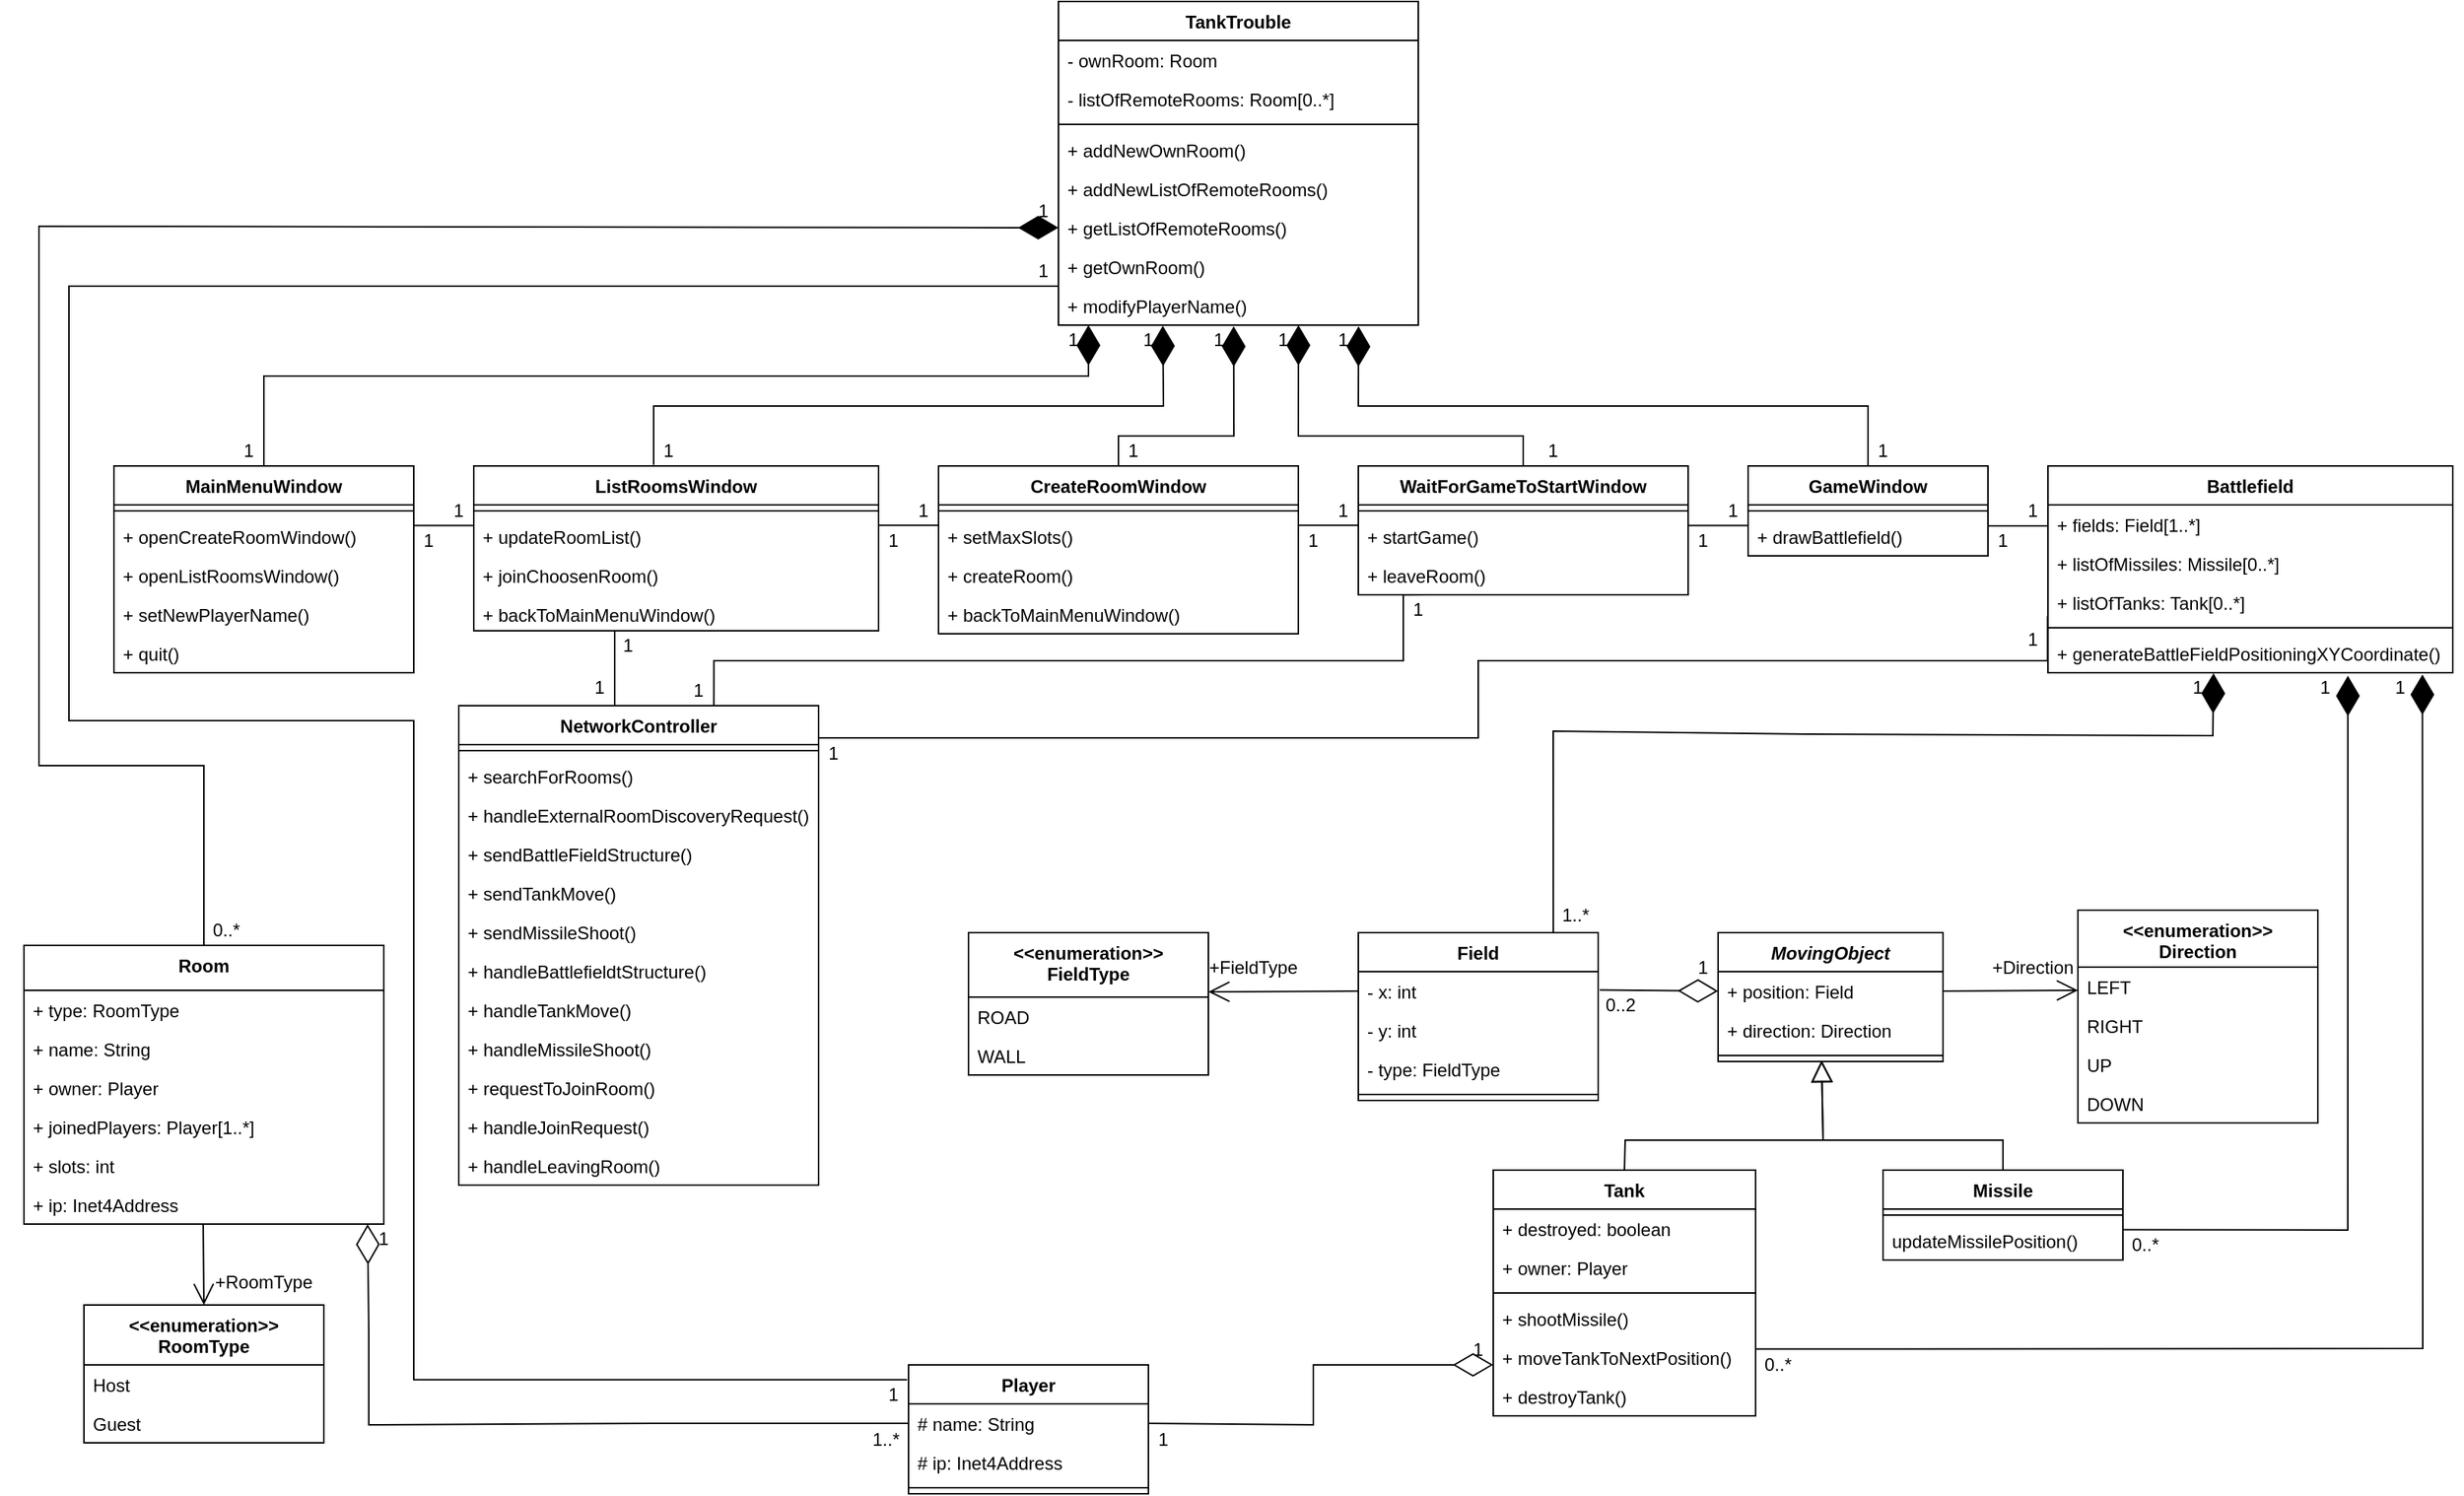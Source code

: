 <mxfile version="17.4.2" type="device"><diagram id="C5RBs43oDa-KdzZeNtuy" name="Page-1"><mxGraphModel dx="1102" dy="865" grid="1" gridSize="10" guides="1" tooltips="1" connect="1" arrows="1" fold="1" page="1" pageScale="1" pageWidth="827" pageHeight="1169" math="0" shadow="0"><root><mxCell id="WIyWlLk6GJQsqaUBKTNV-0"/><mxCell id="WIyWlLk6GJQsqaUBKTNV-1" parent="WIyWlLk6GJQsqaUBKTNV-0"/><mxCell id="-jOKE5m_U8Y6t2ILIKxy-20" value="MainMenuWindow" style="swimlane;fontStyle=1;align=center;verticalAlign=top;childLayout=stackLayout;horizontal=1;startSize=26;horizontalStack=0;resizeParent=1;resizeParentMax=0;resizeLast=0;collapsible=1;marginBottom=0;" parent="WIyWlLk6GJQsqaUBKTNV-1" vertex="1"><mxGeometry x="80" y="320" width="200" height="138" as="geometry"/></mxCell><mxCell id="-jOKE5m_U8Y6t2ILIKxy-22" value="" style="line;strokeWidth=1;fillColor=none;align=left;verticalAlign=middle;spacingTop=-1;spacingLeft=3;spacingRight=3;rotatable=0;labelPosition=right;points=[];portConstraint=eastwest;" parent="-jOKE5m_U8Y6t2ILIKxy-20" vertex="1"><mxGeometry y="26" width="200" height="8" as="geometry"/></mxCell><mxCell id="-jOKE5m_U8Y6t2ILIKxy-23" value="+ openCreateRoomWindow()" style="text;strokeColor=none;fillColor=none;align=left;verticalAlign=top;spacingLeft=4;spacingRight=4;overflow=hidden;rotatable=0;points=[[0,0.5],[1,0.5]];portConstraint=eastwest;" parent="-jOKE5m_U8Y6t2ILIKxy-20" vertex="1"><mxGeometry y="34" width="200" height="26" as="geometry"/></mxCell><mxCell id="-jOKE5m_U8Y6t2ILIKxy-24" value="+ openListRoomsWindow()" style="text;strokeColor=none;fillColor=none;align=left;verticalAlign=top;spacingLeft=4;spacingRight=4;overflow=hidden;rotatable=0;points=[[0,0.5],[1,0.5]];portConstraint=eastwest;" parent="-jOKE5m_U8Y6t2ILIKxy-20" vertex="1"><mxGeometry y="60" width="200" height="26" as="geometry"/></mxCell><mxCell id="-jOKE5m_U8Y6t2ILIKxy-25" value="+ setNewPlayerName()" style="text;strokeColor=none;fillColor=none;align=left;verticalAlign=top;spacingLeft=4;spacingRight=4;overflow=hidden;rotatable=0;points=[[0,0.5],[1,0.5]];portConstraint=eastwest;" parent="-jOKE5m_U8Y6t2ILIKxy-20" vertex="1"><mxGeometry y="86" width="200" height="26" as="geometry"/></mxCell><mxCell id="-jOKE5m_U8Y6t2ILIKxy-27" value="+ quit()" style="text;strokeColor=none;fillColor=none;align=left;verticalAlign=top;spacingLeft=4;spacingRight=4;overflow=hidden;rotatable=0;points=[[0,0.5],[1,0.5]];portConstraint=eastwest;" parent="-jOKE5m_U8Y6t2ILIKxy-20" vertex="1"><mxGeometry y="112" width="200" height="26" as="geometry"/></mxCell><mxCell id="-jOKE5m_U8Y6t2ILIKxy-28" value="CreateRoomWindow" style="swimlane;fontStyle=1;align=center;verticalAlign=top;childLayout=stackLayout;horizontal=1;startSize=26;horizontalStack=0;resizeParent=1;resizeParentMax=0;resizeLast=0;collapsible=1;marginBottom=0;" parent="WIyWlLk6GJQsqaUBKTNV-1" vertex="1"><mxGeometry x="630" y="320" width="240" height="112" as="geometry"/></mxCell><mxCell id="-jOKE5m_U8Y6t2ILIKxy-30" value="" style="line;strokeWidth=1;fillColor=none;align=left;verticalAlign=middle;spacingTop=-1;spacingLeft=3;spacingRight=3;rotatable=0;labelPosition=right;points=[];portConstraint=eastwest;" parent="-jOKE5m_U8Y6t2ILIKxy-28" vertex="1"><mxGeometry y="26" width="240" height="8" as="geometry"/></mxCell><mxCell id="-jOKE5m_U8Y6t2ILIKxy-32" value="+ setMaxSlots()" style="text;strokeColor=none;fillColor=none;align=left;verticalAlign=top;spacingLeft=4;spacingRight=4;overflow=hidden;rotatable=0;points=[[0,0.5],[1,0.5]];portConstraint=eastwest;" parent="-jOKE5m_U8Y6t2ILIKxy-28" vertex="1"><mxGeometry y="34" width="240" height="26" as="geometry"/></mxCell><mxCell id="-jOKE5m_U8Y6t2ILIKxy-33" value="+ createRoom()" style="text;strokeColor=none;fillColor=none;align=left;verticalAlign=top;spacingLeft=4;spacingRight=4;overflow=hidden;rotatable=0;points=[[0,0.5],[1,0.5]];portConstraint=eastwest;" parent="-jOKE5m_U8Y6t2ILIKxy-28" vertex="1"><mxGeometry y="60" width="240" height="26" as="geometry"/></mxCell><mxCell id="-jOKE5m_U8Y6t2ILIKxy-47" value="+ backToMainMenuWindow()" style="text;strokeColor=none;fillColor=none;align=left;verticalAlign=top;spacingLeft=4;spacingRight=4;overflow=hidden;rotatable=0;points=[[0,0.5],[1,0.5]];portConstraint=eastwest;" parent="-jOKE5m_U8Y6t2ILIKxy-28" vertex="1"><mxGeometry y="86" width="240" height="26" as="geometry"/></mxCell><mxCell id="-jOKE5m_U8Y6t2ILIKxy-42" value="ListRoomsWindow" style="swimlane;fontStyle=1;align=center;verticalAlign=top;childLayout=stackLayout;horizontal=1;startSize=26;horizontalStack=0;resizeParent=1;resizeParentMax=0;resizeLast=0;collapsible=1;marginBottom=0;" parent="WIyWlLk6GJQsqaUBKTNV-1" vertex="1"><mxGeometry x="320" y="320" width="270" height="110" as="geometry"/></mxCell><mxCell id="-jOKE5m_U8Y6t2ILIKxy-44" value="" style="line;strokeWidth=1;fillColor=none;align=left;verticalAlign=middle;spacingTop=-1;spacingLeft=3;spacingRight=3;rotatable=0;labelPosition=right;points=[];portConstraint=eastwest;" parent="-jOKE5m_U8Y6t2ILIKxy-42" vertex="1"><mxGeometry y="26" width="270" height="8" as="geometry"/></mxCell><mxCell id="-jOKE5m_U8Y6t2ILIKxy-45" value="+ updateRoomList()" style="text;strokeColor=none;fillColor=none;align=left;verticalAlign=top;spacingLeft=4;spacingRight=4;overflow=hidden;rotatable=0;points=[[0,0.5],[1,0.5]];portConstraint=eastwest;" parent="-jOKE5m_U8Y6t2ILIKxy-42" vertex="1"><mxGeometry y="34" width="270" height="26" as="geometry"/></mxCell><mxCell id="-jOKE5m_U8Y6t2ILIKxy-46" value="+ joinChoosenRoom()" style="text;strokeColor=none;fillColor=none;align=left;verticalAlign=top;spacingLeft=4;spacingRight=4;overflow=hidden;rotatable=0;points=[[0,0.5],[1,0.5]];portConstraint=eastwest;" parent="-jOKE5m_U8Y6t2ILIKxy-42" vertex="1"><mxGeometry y="60" width="270" height="26" as="geometry"/></mxCell><mxCell id="-jOKE5m_U8Y6t2ILIKxy-48" value="+ backToMainMenuWindow()" style="text;strokeColor=none;fillColor=none;align=left;verticalAlign=top;spacingLeft=4;spacingRight=4;overflow=hidden;rotatable=0;points=[[0,0.5],[1,0.5]];portConstraint=eastwest;" parent="-jOKE5m_U8Y6t2ILIKxy-42" vertex="1"><mxGeometry y="86" width="270" height="24" as="geometry"/></mxCell><mxCell id="-jOKE5m_U8Y6t2ILIKxy-49" value="NetworkController" style="swimlane;fontStyle=1;align=center;verticalAlign=top;childLayout=stackLayout;horizontal=1;startSize=26;horizontalStack=0;resizeParent=1;resizeParentMax=0;resizeLast=0;collapsible=1;marginBottom=0;" parent="WIyWlLk6GJQsqaUBKTNV-1" vertex="1"><mxGeometry x="310" y="480" width="240" height="320" as="geometry"/></mxCell><mxCell id="-jOKE5m_U8Y6t2ILIKxy-51" value="" style="line;strokeWidth=1;fillColor=none;align=left;verticalAlign=middle;spacingTop=-1;spacingLeft=3;spacingRight=3;rotatable=0;labelPosition=right;points=[];portConstraint=eastwest;" parent="-jOKE5m_U8Y6t2ILIKxy-49" vertex="1"><mxGeometry y="26" width="240" height="8" as="geometry"/></mxCell><mxCell id="-jOKE5m_U8Y6t2ILIKxy-52" value="+ searchForRooms()" style="text;strokeColor=none;fillColor=none;align=left;verticalAlign=top;spacingLeft=4;spacingRight=4;overflow=hidden;rotatable=0;points=[[0,0.5],[1,0.5]];portConstraint=eastwest;" parent="-jOKE5m_U8Y6t2ILIKxy-49" vertex="1"><mxGeometry y="34" width="240" height="26" as="geometry"/></mxCell><mxCell id="-jOKE5m_U8Y6t2ILIKxy-106" value="+ handleExternalRoomDiscoveryRequest()" style="text;strokeColor=none;fillColor=none;align=left;verticalAlign=top;spacingLeft=4;spacingRight=4;overflow=hidden;rotatable=0;points=[[0,0.5],[1,0.5]];portConstraint=eastwest;" parent="-jOKE5m_U8Y6t2ILIKxy-49" vertex="1"><mxGeometry y="60" width="240" height="26" as="geometry"/></mxCell><mxCell id="Iz4SkjfNcXZ24Xc8KSAW-4" value="+ sendBattleFieldStructure()" style="text;strokeColor=none;fillColor=none;align=left;verticalAlign=top;spacingLeft=4;spacingRight=4;overflow=hidden;rotatable=0;points=[[0,0.5],[1,0.5]];portConstraint=eastwest;" parent="-jOKE5m_U8Y6t2ILIKxy-49" vertex="1"><mxGeometry y="86" width="240" height="26" as="geometry"/></mxCell><mxCell id="Iz4SkjfNcXZ24Xc8KSAW-5" value="+ sendTankMove()" style="text;strokeColor=none;fillColor=none;align=left;verticalAlign=top;spacingLeft=4;spacingRight=4;overflow=hidden;rotatable=0;points=[[0,0.5],[1,0.5]];portConstraint=eastwest;" parent="-jOKE5m_U8Y6t2ILIKxy-49" vertex="1"><mxGeometry y="112" width="240" height="26" as="geometry"/></mxCell><mxCell id="Iz4SkjfNcXZ24Xc8KSAW-6" value="+ sendMissileShoot()" style="text;strokeColor=none;fillColor=none;align=left;verticalAlign=top;spacingLeft=4;spacingRight=4;overflow=hidden;rotatable=0;points=[[0,0.5],[1,0.5]];portConstraint=eastwest;" parent="-jOKE5m_U8Y6t2ILIKxy-49" vertex="1"><mxGeometry y="138" width="240" height="26" as="geometry"/></mxCell><mxCell id="Iz4SkjfNcXZ24Xc8KSAW-0" value="+ handleBattlefieldtStructure()" style="text;strokeColor=none;fillColor=none;align=left;verticalAlign=top;spacingLeft=4;spacingRight=4;overflow=hidden;rotatable=0;points=[[0,0.5],[1,0.5]];portConstraint=eastwest;" parent="-jOKE5m_U8Y6t2ILIKxy-49" vertex="1"><mxGeometry y="164" width="240" height="26" as="geometry"/></mxCell><mxCell id="Iz4SkjfNcXZ24Xc8KSAW-1" value="+ handleTankMove()" style="text;strokeColor=none;fillColor=none;align=left;verticalAlign=top;spacingLeft=4;spacingRight=4;overflow=hidden;rotatable=0;points=[[0,0.5],[1,0.5]];portConstraint=eastwest;" parent="-jOKE5m_U8Y6t2ILIKxy-49" vertex="1"><mxGeometry y="190" width="240" height="26" as="geometry"/></mxCell><mxCell id="Iz4SkjfNcXZ24Xc8KSAW-2" value="+ handleMissileShoot()" style="text;strokeColor=none;fillColor=none;align=left;verticalAlign=top;spacingLeft=4;spacingRight=4;overflow=hidden;rotatable=0;points=[[0,0.5],[1,0.5]];portConstraint=eastwest;" parent="-jOKE5m_U8Y6t2ILIKxy-49" vertex="1"><mxGeometry y="216" width="240" height="26" as="geometry"/></mxCell><mxCell id="Iz4SkjfNcXZ24Xc8KSAW-3" value="+ requestToJoinRoom()" style="text;strokeColor=none;fillColor=none;align=left;verticalAlign=top;spacingLeft=4;spacingRight=4;overflow=hidden;rotatable=0;points=[[0,0.5],[1,0.5]];portConstraint=eastwest;" parent="-jOKE5m_U8Y6t2ILIKxy-49" vertex="1"><mxGeometry y="242" width="240" height="26" as="geometry"/></mxCell><mxCell id="Iz4SkjfNcXZ24Xc8KSAW-8" value="+ handleJoinRequest()" style="text;strokeColor=none;fillColor=none;align=left;verticalAlign=top;spacingLeft=4;spacingRight=4;overflow=hidden;rotatable=0;points=[[0,0.5],[1,0.5]];portConstraint=eastwest;" parent="-jOKE5m_U8Y6t2ILIKxy-49" vertex="1"><mxGeometry y="268" width="240" height="26" as="geometry"/></mxCell><mxCell id="_I7F5bQOBa6ApbvOZ6mZ-0" value="+ handleLeavingRoom()" style="text;strokeColor=none;fillColor=none;align=left;verticalAlign=top;spacingLeft=4;spacingRight=4;overflow=hidden;rotatable=0;points=[[0,0.5],[1,0.5]];portConstraint=eastwest;" parent="-jOKE5m_U8Y6t2ILIKxy-49" vertex="1"><mxGeometry y="294" width="240" height="26" as="geometry"/></mxCell><mxCell id="-jOKE5m_U8Y6t2ILIKxy-57" value="WaitForGameToStartWindow" style="swimlane;fontStyle=1;align=center;verticalAlign=top;childLayout=stackLayout;horizontal=1;startSize=26;horizontalStack=0;resizeParent=1;resizeParentMax=0;resizeLast=0;collapsible=1;marginBottom=0;" parent="WIyWlLk6GJQsqaUBKTNV-1" vertex="1"><mxGeometry x="910" y="320" width="220" height="86" as="geometry"/></mxCell><mxCell id="-jOKE5m_U8Y6t2ILIKxy-59" value="" style="line;strokeWidth=1;fillColor=none;align=left;verticalAlign=middle;spacingTop=-1;spacingLeft=3;spacingRight=3;rotatable=0;labelPosition=right;points=[];portConstraint=eastwest;" parent="-jOKE5m_U8Y6t2ILIKxy-57" vertex="1"><mxGeometry y="26" width="220" height="8" as="geometry"/></mxCell><mxCell id="-jOKE5m_U8Y6t2ILIKxy-60" value="+ startGame()" style="text;strokeColor=none;fillColor=none;align=left;verticalAlign=top;spacingLeft=4;spacingRight=4;overflow=hidden;rotatable=0;points=[[0,0.5],[1,0.5]];portConstraint=eastwest;" parent="-jOKE5m_U8Y6t2ILIKxy-57" vertex="1"><mxGeometry y="34" width="220" height="26" as="geometry"/></mxCell><mxCell id="-jOKE5m_U8Y6t2ILIKxy-103" value="+ leaveRoom()" style="text;strokeColor=none;fillColor=none;align=left;verticalAlign=top;spacingLeft=4;spacingRight=4;overflow=hidden;rotatable=0;points=[[0,0.5],[1,0.5]];portConstraint=eastwest;" parent="-jOKE5m_U8Y6t2ILIKxy-57" vertex="1"><mxGeometry y="60" width="220" height="26" as="geometry"/></mxCell><mxCell id="-jOKE5m_U8Y6t2ILIKxy-61" value="Room" style="swimlane;fontStyle=1;align=center;verticalAlign=top;childLayout=stackLayout;horizontal=1;startSize=30;horizontalStack=0;resizeParent=1;resizeParentMax=0;resizeLast=0;collapsible=1;marginBottom=0;" parent="WIyWlLk6GJQsqaUBKTNV-1" vertex="1"><mxGeometry x="20" y="640" width="240" height="186" as="geometry"/></mxCell><mxCell id="-jOKE5m_U8Y6t2ILIKxy-62" value="+ type: RoomType" style="text;strokeColor=none;fillColor=none;align=left;verticalAlign=top;spacingLeft=4;spacingRight=4;overflow=hidden;rotatable=0;points=[[0,0.5],[1,0.5]];portConstraint=eastwest;" parent="-jOKE5m_U8Y6t2ILIKxy-61" vertex="1"><mxGeometry y="30" width="240" height="26" as="geometry"/></mxCell><mxCell id="-jOKE5m_U8Y6t2ILIKxy-66" value="+ name: String" style="text;strokeColor=none;fillColor=none;align=left;verticalAlign=top;spacingLeft=4;spacingRight=4;overflow=hidden;rotatable=0;points=[[0,0.5],[1,0.5]];portConstraint=eastwest;" parent="-jOKE5m_U8Y6t2ILIKxy-61" vertex="1"><mxGeometry y="56" width="240" height="26" as="geometry"/></mxCell><mxCell id="-jOKE5m_U8Y6t2ILIKxy-67" value="+ owner: Player" style="text;strokeColor=none;fillColor=none;align=left;verticalAlign=top;spacingLeft=4;spacingRight=4;overflow=hidden;rotatable=0;points=[[0,0.5],[1,0.5]];portConstraint=eastwest;" parent="-jOKE5m_U8Y6t2ILIKxy-61" vertex="1"><mxGeometry y="82" width="240" height="26" as="geometry"/></mxCell><mxCell id="onIvICnBy6cYr-ymItOC-4" value="+ joinedPlayers: Player[1..*]" style="text;strokeColor=none;fillColor=none;align=left;verticalAlign=top;spacingLeft=4;spacingRight=4;overflow=hidden;rotatable=0;points=[[0,0.5],[1,0.5]];portConstraint=eastwest;" parent="-jOKE5m_U8Y6t2ILIKxy-61" vertex="1"><mxGeometry y="108" width="240" height="26" as="geometry"/></mxCell><mxCell id="-jOKE5m_U8Y6t2ILIKxy-68" value="+ slots: int" style="text;strokeColor=none;fillColor=none;align=left;verticalAlign=top;spacingLeft=4;spacingRight=4;overflow=hidden;rotatable=0;points=[[0,0.5],[1,0.5]];portConstraint=eastwest;" parent="-jOKE5m_U8Y6t2ILIKxy-61" vertex="1"><mxGeometry y="134" width="240" height="26" as="geometry"/></mxCell><mxCell id="-jOKE5m_U8Y6t2ILIKxy-69" value="+ ip: Inet4Address" style="text;strokeColor=none;fillColor=none;align=left;verticalAlign=top;spacingLeft=4;spacingRight=4;overflow=hidden;rotatable=0;points=[[0,0.5],[1,0.5]];portConstraint=eastwest;" parent="-jOKE5m_U8Y6t2ILIKxy-61" vertex="1"><mxGeometry y="160" width="240" height="26" as="geometry"/></mxCell><mxCell id="-jOKE5m_U8Y6t2ILIKxy-70" value="&lt;&lt;enumeration&gt;&gt;&#10;RoomType" style="swimlane;fontStyle=1;align=center;verticalAlign=top;childLayout=stackLayout;horizontal=1;startSize=40;horizontalStack=0;resizeParent=1;resizeParentMax=0;resizeLast=0;collapsible=1;marginBottom=0;" parent="WIyWlLk6GJQsqaUBKTNV-1" vertex="1"><mxGeometry x="60" y="880" width="160" height="92" as="geometry"/></mxCell><mxCell id="-jOKE5m_U8Y6t2ILIKxy-71" value="Host" style="text;strokeColor=none;fillColor=none;align=left;verticalAlign=top;spacingLeft=4;spacingRight=4;overflow=hidden;rotatable=0;points=[[0,0.5],[1,0.5]];portConstraint=eastwest;" parent="-jOKE5m_U8Y6t2ILIKxy-70" vertex="1"><mxGeometry y="40" width="160" height="26" as="geometry"/></mxCell><mxCell id="-jOKE5m_U8Y6t2ILIKxy-74" value="Guest" style="text;strokeColor=none;fillColor=none;align=left;verticalAlign=top;spacingLeft=4;spacingRight=4;overflow=hidden;rotatable=0;points=[[0,0.5],[1,0.5]];portConstraint=eastwest;" parent="-jOKE5m_U8Y6t2ILIKxy-70" vertex="1"><mxGeometry y="66" width="160" height="26" as="geometry"/></mxCell><mxCell id="-jOKE5m_U8Y6t2ILIKxy-83" value="TankTrouble" style="swimlane;fontStyle=1;align=center;verticalAlign=top;childLayout=stackLayout;horizontal=1;startSize=26;horizontalStack=0;resizeParent=1;resizeParentMax=0;resizeLast=0;collapsible=1;marginBottom=0;" parent="WIyWlLk6GJQsqaUBKTNV-1" vertex="1"><mxGeometry x="710" y="10" width="240" height="216" as="geometry"/></mxCell><mxCell id="-jOKE5m_U8Y6t2ILIKxy-84" value="- ownRoom: Room" style="text;strokeColor=none;fillColor=none;align=left;verticalAlign=top;spacingLeft=4;spacingRight=4;overflow=hidden;rotatable=0;points=[[0,0.5],[1,0.5]];portConstraint=eastwest;" parent="-jOKE5m_U8Y6t2ILIKxy-83" vertex="1"><mxGeometry y="26" width="240" height="26" as="geometry"/></mxCell><mxCell id="-jOKE5m_U8Y6t2ILIKxy-87" value="- listOfRemoteRooms: Room[0..*]" style="text;strokeColor=none;fillColor=none;align=left;verticalAlign=top;spacingLeft=4;spacingRight=4;overflow=hidden;rotatable=0;points=[[0,0.5],[1,0.5]];portConstraint=eastwest;" parent="-jOKE5m_U8Y6t2ILIKxy-83" vertex="1"><mxGeometry y="52" width="240" height="26" as="geometry"/></mxCell><mxCell id="-jOKE5m_U8Y6t2ILIKxy-85" value="" style="line;strokeWidth=1;fillColor=none;align=left;verticalAlign=middle;spacingTop=-1;spacingLeft=3;spacingRight=3;rotatable=0;labelPosition=right;points=[];portConstraint=eastwest;" parent="-jOKE5m_U8Y6t2ILIKxy-83" vertex="1"><mxGeometry y="78" width="240" height="8" as="geometry"/></mxCell><mxCell id="-jOKE5m_U8Y6t2ILIKxy-86" value="+ addNewOwnRoom()" style="text;strokeColor=none;fillColor=none;align=left;verticalAlign=top;spacingLeft=4;spacingRight=4;overflow=hidden;rotatable=0;points=[[0,0.5],[1,0.5]];portConstraint=eastwest;" parent="-jOKE5m_U8Y6t2ILIKxy-83" vertex="1"><mxGeometry y="86" width="240" height="26" as="geometry"/></mxCell><mxCell id="-jOKE5m_U8Y6t2ILIKxy-89" value="+ addNewListOfRemoteRooms()" style="text;strokeColor=none;fillColor=none;align=left;verticalAlign=top;spacingLeft=4;spacingRight=4;overflow=hidden;rotatable=0;points=[[0,0.5],[1,0.5]];portConstraint=eastwest;" parent="-jOKE5m_U8Y6t2ILIKxy-83" vertex="1"><mxGeometry y="112" width="240" height="26" as="geometry"/></mxCell><mxCell id="-jOKE5m_U8Y6t2ILIKxy-90" value="+ getListOfRemoteRooms()" style="text;strokeColor=none;fillColor=none;align=left;verticalAlign=top;spacingLeft=4;spacingRight=4;overflow=hidden;rotatable=0;points=[[0,0.5],[1,0.5]];portConstraint=eastwest;" parent="-jOKE5m_U8Y6t2ILIKxy-83" vertex="1"><mxGeometry y="138" width="240" height="26" as="geometry"/></mxCell><mxCell id="-jOKE5m_U8Y6t2ILIKxy-98" value="+ getOwnRoom()" style="text;strokeColor=none;fillColor=none;align=left;verticalAlign=top;spacingLeft=4;spacingRight=4;overflow=hidden;rotatable=0;points=[[0,0.5],[1,0.5]];portConstraint=eastwest;" parent="-jOKE5m_U8Y6t2ILIKxy-83" vertex="1"><mxGeometry y="164" width="240" height="26" as="geometry"/></mxCell><mxCell id="-jOKE5m_U8Y6t2ILIKxy-170" value="+ modifyPlayerName()" style="text;strokeColor=none;fillColor=none;align=left;verticalAlign=top;spacingLeft=4;spacingRight=4;overflow=hidden;rotatable=0;points=[[0,0.5],[1,0.5]];portConstraint=eastwest;" parent="-jOKE5m_U8Y6t2ILIKxy-83" vertex="1"><mxGeometry y="190" width="240" height="26" as="geometry"/></mxCell><mxCell id="-jOKE5m_U8Y6t2ILIKxy-108" value="MovingObject" style="swimlane;fontStyle=3;align=center;verticalAlign=top;childLayout=stackLayout;horizontal=1;startSize=26;horizontalStack=0;resizeParent=1;resizeParentMax=0;resizeLast=0;collapsible=1;marginBottom=0;" parent="WIyWlLk6GJQsqaUBKTNV-1" vertex="1"><mxGeometry x="1150" y="631.5" width="150" height="86" as="geometry"/></mxCell><mxCell id="-jOKE5m_U8Y6t2ILIKxy-109" value="+ position: Field" style="text;strokeColor=none;fillColor=none;align=left;verticalAlign=top;spacingLeft=4;spacingRight=4;overflow=hidden;rotatable=0;points=[[0,0.5],[1,0.5]];portConstraint=eastwest;" parent="-jOKE5m_U8Y6t2ILIKxy-108" vertex="1"><mxGeometry y="26" width="150" height="26" as="geometry"/></mxCell><mxCell id="xq6h-6DYvFHMEl8rhyTp-22" value="" style="endArrow=diamondThin;endFill=0;endSize=24;html=1;rounded=0;entryX=0;entryY=0.5;entryDx=0;entryDy=0;" parent="-jOKE5m_U8Y6t2ILIKxy-108" target="-jOKE5m_U8Y6t2ILIKxy-109" edge="1"><mxGeometry width="160" relative="1" as="geometry"><mxPoint x="-79" y="38.29" as="sourcePoint"/><mxPoint x="-30" y="38.5" as="targetPoint"/><Array as="points"/></mxGeometry></mxCell><mxCell id="-jOKE5m_U8Y6t2ILIKxy-112" value="+ direction: Direction" style="text;strokeColor=none;fillColor=none;align=left;verticalAlign=top;spacingLeft=4;spacingRight=4;overflow=hidden;rotatable=0;points=[[0,0.5],[1,0.5]];portConstraint=eastwest;" parent="-jOKE5m_U8Y6t2ILIKxy-108" vertex="1"><mxGeometry y="52" width="150" height="26" as="geometry"/></mxCell><mxCell id="-jOKE5m_U8Y6t2ILIKxy-110" value="" style="line;strokeWidth=1;fillColor=none;align=left;verticalAlign=middle;spacingTop=-1;spacingLeft=3;spacingRight=3;rotatable=0;labelPosition=right;points=[];portConstraint=eastwest;" parent="-jOKE5m_U8Y6t2ILIKxy-108" vertex="1"><mxGeometry y="78" width="150" height="8" as="geometry"/></mxCell><mxCell id="-jOKE5m_U8Y6t2ILIKxy-113" value="&lt;&lt;enumeration&gt;&gt;&#10;Direction" style="swimlane;fontStyle=1;align=center;verticalAlign=top;childLayout=stackLayout;horizontal=1;startSize=38;horizontalStack=0;resizeParent=1;resizeParentMax=0;resizeLast=0;collapsible=1;marginBottom=0;" parent="WIyWlLk6GJQsqaUBKTNV-1" vertex="1"><mxGeometry x="1390" y="616.5" width="160" height="142" as="geometry"/></mxCell><mxCell id="-jOKE5m_U8Y6t2ILIKxy-118" value="LEFT" style="text;strokeColor=none;fillColor=none;align=left;verticalAlign=top;spacingLeft=4;spacingRight=4;overflow=hidden;rotatable=0;points=[[0,0.5],[1,0.5]];portConstraint=eastwest;" parent="-jOKE5m_U8Y6t2ILIKxy-113" vertex="1"><mxGeometry y="38" width="160" height="26" as="geometry"/></mxCell><mxCell id="-jOKE5m_U8Y6t2ILIKxy-119" value="RIGHT" style="text;strokeColor=none;fillColor=none;align=left;verticalAlign=top;spacingLeft=4;spacingRight=4;overflow=hidden;rotatable=0;points=[[0,0.5],[1,0.5]];portConstraint=eastwest;" parent="-jOKE5m_U8Y6t2ILIKxy-113" vertex="1"><mxGeometry y="64" width="160" height="26" as="geometry"/></mxCell><mxCell id="-jOKE5m_U8Y6t2ILIKxy-114" value="UP" style="text;strokeColor=none;fillColor=none;align=left;verticalAlign=top;spacingLeft=4;spacingRight=4;overflow=hidden;rotatable=0;points=[[0,0.5],[1,0.5]];portConstraint=eastwest;" parent="-jOKE5m_U8Y6t2ILIKxy-113" vertex="1"><mxGeometry y="90" width="160" height="26" as="geometry"/></mxCell><mxCell id="-jOKE5m_U8Y6t2ILIKxy-117" value="DOWN" style="text;strokeColor=none;fillColor=none;align=left;verticalAlign=top;spacingLeft=4;spacingRight=4;overflow=hidden;rotatable=0;points=[[0,0.5],[1,0.5]];portConstraint=eastwest;" parent="-jOKE5m_U8Y6t2ILIKxy-113" vertex="1"><mxGeometry y="116" width="160" height="26" as="geometry"/></mxCell><mxCell id="-jOKE5m_U8Y6t2ILIKxy-120" value="Tank" style="swimlane;fontStyle=1;align=center;verticalAlign=top;childLayout=stackLayout;horizontal=1;startSize=26;horizontalStack=0;resizeParent=1;resizeParentMax=0;resizeLast=0;collapsible=1;marginBottom=0;" parent="WIyWlLk6GJQsqaUBKTNV-1" vertex="1"><mxGeometry x="1000" y="790" width="175" height="164" as="geometry"/></mxCell><mxCell id="-jOKE5m_U8Y6t2ILIKxy-121" value="+ destroyed: boolean" style="text;strokeColor=none;fillColor=none;align=left;verticalAlign=top;spacingLeft=4;spacingRight=4;overflow=hidden;rotatable=0;points=[[0,0.5],[1,0.5]];portConstraint=eastwest;" parent="-jOKE5m_U8Y6t2ILIKxy-120" vertex="1"><mxGeometry y="26" width="175" height="26" as="geometry"/></mxCell><mxCell id="-jOKE5m_U8Y6t2ILIKxy-128" value="+ owner: Player" style="text;strokeColor=none;fillColor=none;align=left;verticalAlign=top;spacingLeft=4;spacingRight=4;overflow=hidden;rotatable=0;points=[[0,0.5],[1,0.5]];portConstraint=eastwest;" parent="-jOKE5m_U8Y6t2ILIKxy-120" vertex="1"><mxGeometry y="52" width="175" height="26" as="geometry"/></mxCell><mxCell id="-jOKE5m_U8Y6t2ILIKxy-122" value="" style="line;strokeWidth=1;fillColor=none;align=left;verticalAlign=middle;spacingTop=-1;spacingLeft=3;spacingRight=3;rotatable=0;labelPosition=right;points=[];portConstraint=eastwest;" parent="-jOKE5m_U8Y6t2ILIKxy-120" vertex="1"><mxGeometry y="78" width="175" height="8" as="geometry"/></mxCell><mxCell id="-jOKE5m_U8Y6t2ILIKxy-123" value="+ shootMissile()" style="text;strokeColor=none;fillColor=none;align=left;verticalAlign=top;spacingLeft=4;spacingRight=4;overflow=hidden;rotatable=0;points=[[0,0.5],[1,0.5]];portConstraint=eastwest;" parent="-jOKE5m_U8Y6t2ILIKxy-120" vertex="1"><mxGeometry y="86" width="175" height="26" as="geometry"/></mxCell><mxCell id="-jOKE5m_U8Y6t2ILIKxy-129" value="+ moveTankToNextPosition()" style="text;strokeColor=none;fillColor=none;align=left;verticalAlign=top;spacingLeft=4;spacingRight=4;overflow=hidden;rotatable=0;points=[[0,0.5],[1,0.5]];portConstraint=eastwest;" parent="-jOKE5m_U8Y6t2ILIKxy-120" vertex="1"><mxGeometry y="112" width="175" height="26" as="geometry"/></mxCell><mxCell id="-jOKE5m_U8Y6t2ILIKxy-130" value="+ destroyTank()" style="text;strokeColor=none;fillColor=none;align=left;verticalAlign=top;spacingLeft=4;spacingRight=4;overflow=hidden;rotatable=0;points=[[0,0.5],[1,0.5]];portConstraint=eastwest;" parent="-jOKE5m_U8Y6t2ILIKxy-120" vertex="1"><mxGeometry y="138" width="175" height="26" as="geometry"/></mxCell><mxCell id="-jOKE5m_U8Y6t2ILIKxy-124" value="Missile" style="swimlane;fontStyle=1;align=center;verticalAlign=top;childLayout=stackLayout;horizontal=1;startSize=26;horizontalStack=0;resizeParent=1;resizeParentMax=0;resizeLast=0;collapsible=1;marginBottom=0;" parent="WIyWlLk6GJQsqaUBKTNV-1" vertex="1"><mxGeometry x="1260" y="790" width="160" height="60" as="geometry"/></mxCell><mxCell id="-jOKE5m_U8Y6t2ILIKxy-126" value="" style="line;strokeWidth=1;fillColor=none;align=left;verticalAlign=middle;spacingTop=-1;spacingLeft=3;spacingRight=3;rotatable=0;labelPosition=right;points=[];portConstraint=eastwest;" parent="-jOKE5m_U8Y6t2ILIKxy-124" vertex="1"><mxGeometry y="26" width="160" height="8" as="geometry"/></mxCell><mxCell id="-jOKE5m_U8Y6t2ILIKxy-127" value="updateMissilePosition()" style="text;strokeColor=none;fillColor=none;align=left;verticalAlign=top;spacingLeft=4;spacingRight=4;overflow=hidden;rotatable=0;points=[[0,0.5],[1,0.5]];portConstraint=eastwest;" parent="-jOKE5m_U8Y6t2ILIKxy-124" vertex="1"><mxGeometry y="34" width="160" height="26" as="geometry"/></mxCell><mxCell id="-jOKE5m_U8Y6t2ILIKxy-131" value="Battlefield" style="swimlane;fontStyle=1;align=center;verticalAlign=top;childLayout=stackLayout;horizontal=1;startSize=26;horizontalStack=0;resizeParent=1;resizeParentMax=0;resizeLast=0;collapsible=1;marginBottom=0;" parent="WIyWlLk6GJQsqaUBKTNV-1" vertex="1"><mxGeometry x="1370" y="320" width="270" height="138" as="geometry"/></mxCell><mxCell id="-jOKE5m_U8Y6t2ILIKxy-132" value="+ fields: Field[1..*]" style="text;strokeColor=none;fillColor=none;align=left;verticalAlign=top;spacingLeft=4;spacingRight=4;overflow=hidden;rotatable=0;points=[[0,0.5],[1,0.5]];portConstraint=eastwest;" parent="-jOKE5m_U8Y6t2ILIKxy-131" vertex="1"><mxGeometry y="26" width="270" height="26" as="geometry"/></mxCell><mxCell id="-jOKE5m_U8Y6t2ILIKxy-163" value="+ listOfMissiles: Missile[0..*]" style="text;strokeColor=none;fillColor=none;align=left;verticalAlign=top;spacingLeft=4;spacingRight=4;overflow=hidden;rotatable=0;points=[[0,0.5],[1,0.5]];portConstraint=eastwest;" parent="-jOKE5m_U8Y6t2ILIKxy-131" vertex="1"><mxGeometry y="52" width="270" height="26" as="geometry"/></mxCell><mxCell id="-jOKE5m_U8Y6t2ILIKxy-164" value="+ listOfTanks: Tank[0..*]" style="text;strokeColor=none;fillColor=none;align=left;verticalAlign=top;spacingLeft=4;spacingRight=4;overflow=hidden;rotatable=0;points=[[0,0.5],[1,0.5]];portConstraint=eastwest;" parent="-jOKE5m_U8Y6t2ILIKxy-131" vertex="1"><mxGeometry y="78" width="270" height="26" as="geometry"/></mxCell><mxCell id="-jOKE5m_U8Y6t2ILIKxy-133" value="" style="line;strokeWidth=1;fillColor=none;align=left;verticalAlign=middle;spacingTop=-1;spacingLeft=3;spacingRight=3;rotatable=0;labelPosition=right;points=[];portConstraint=eastwest;" parent="-jOKE5m_U8Y6t2ILIKxy-131" vertex="1"><mxGeometry y="104" width="270" height="8" as="geometry"/></mxCell><mxCell id="-jOKE5m_U8Y6t2ILIKxy-134" value="+ generateBattleFieldPositioningXYCoordinate()" style="text;strokeColor=none;fillColor=none;align=left;verticalAlign=top;spacingLeft=4;spacingRight=4;overflow=hidden;rotatable=0;points=[[0,0.5],[1,0.5]];portConstraint=eastwest;" parent="-jOKE5m_U8Y6t2ILIKxy-131" vertex="1"><mxGeometry y="112" width="270" height="26" as="geometry"/></mxCell><mxCell id="-jOKE5m_U8Y6t2ILIKxy-135" value="Field" style="swimlane;fontStyle=1;align=center;verticalAlign=top;childLayout=stackLayout;horizontal=1;startSize=26;horizontalStack=0;resizeParent=1;resizeParentMax=0;resizeLast=0;collapsible=1;marginBottom=0;" parent="WIyWlLk6GJQsqaUBKTNV-1" vertex="1"><mxGeometry x="910" y="631.5" width="160" height="112" as="geometry"/></mxCell><mxCell id="-jOKE5m_U8Y6t2ILIKxy-136" value="- x: int" style="text;strokeColor=none;fillColor=none;align=left;verticalAlign=top;spacingLeft=4;spacingRight=4;overflow=hidden;rotatable=0;points=[[0,0.5],[1,0.5]];portConstraint=eastwest;" parent="-jOKE5m_U8Y6t2ILIKxy-135" vertex="1"><mxGeometry y="26" width="160" height="26" as="geometry"/></mxCell><mxCell id="-jOKE5m_U8Y6t2ILIKxy-139" value="- y: int" style="text;strokeColor=none;fillColor=none;align=left;verticalAlign=top;spacingLeft=4;spacingRight=4;overflow=hidden;rotatable=0;points=[[0,0.5],[1,0.5]];portConstraint=eastwest;" parent="-jOKE5m_U8Y6t2ILIKxy-135" vertex="1"><mxGeometry y="52" width="160" height="26" as="geometry"/></mxCell><mxCell id="-jOKE5m_U8Y6t2ILIKxy-140" value="- type: FieldType" style="text;strokeColor=none;fillColor=none;align=left;verticalAlign=top;spacingLeft=4;spacingRight=4;overflow=hidden;rotatable=0;points=[[0,0.5],[1,0.5]];portConstraint=eastwest;" parent="-jOKE5m_U8Y6t2ILIKxy-135" vertex="1"><mxGeometry y="78" width="160" height="26" as="geometry"/></mxCell><mxCell id="-jOKE5m_U8Y6t2ILIKxy-137" value="" style="line;strokeWidth=1;fillColor=none;align=left;verticalAlign=middle;spacingTop=-1;spacingLeft=3;spacingRight=3;rotatable=0;labelPosition=right;points=[];portConstraint=eastwest;" parent="-jOKE5m_U8Y6t2ILIKxy-135" vertex="1"><mxGeometry y="104" width="160" height="8" as="geometry"/></mxCell><mxCell id="-jOKE5m_U8Y6t2ILIKxy-146" value="&lt;&lt;enumeration&gt;&gt;&#10;FieldType" style="swimlane;fontStyle=1;align=center;verticalAlign=top;childLayout=stackLayout;horizontal=1;startSize=43;horizontalStack=0;resizeParent=1;resizeParentMax=0;resizeLast=0;collapsible=1;marginBottom=0;" parent="WIyWlLk6GJQsqaUBKTNV-1" vertex="1"><mxGeometry x="650" y="631.5" width="160" height="95" as="geometry"/></mxCell><mxCell id="-jOKE5m_U8Y6t2ILIKxy-147" value="ROAD" style="text;strokeColor=none;fillColor=none;align=left;verticalAlign=top;spacingLeft=4;spacingRight=4;overflow=hidden;rotatable=0;points=[[0,0.5],[1,0.5]];portConstraint=eastwest;" parent="-jOKE5m_U8Y6t2ILIKxy-146" vertex="1"><mxGeometry y="43" width="160" height="26" as="geometry"/></mxCell><mxCell id="-jOKE5m_U8Y6t2ILIKxy-150" value="WALL" style="text;strokeColor=none;fillColor=none;align=left;verticalAlign=top;spacingLeft=4;spacingRight=4;overflow=hidden;rotatable=0;points=[[0,0.5],[1,0.5]];portConstraint=eastwest;" parent="-jOKE5m_U8Y6t2ILIKxy-146" vertex="1"><mxGeometry y="69" width="160" height="26" as="geometry"/></mxCell><mxCell id="-jOKE5m_U8Y6t2ILIKxy-158" value="GameWindow" style="swimlane;fontStyle=1;align=center;verticalAlign=top;childLayout=stackLayout;horizontal=1;startSize=26;horizontalStack=0;resizeParent=1;resizeParentMax=0;resizeLast=0;collapsible=1;marginBottom=0;" parent="WIyWlLk6GJQsqaUBKTNV-1" vertex="1"><mxGeometry x="1170" y="320" width="160" height="60" as="geometry"/></mxCell><mxCell id="-jOKE5m_U8Y6t2ILIKxy-160" value="" style="line;strokeWidth=1;fillColor=none;align=left;verticalAlign=middle;spacingTop=-1;spacingLeft=3;spacingRight=3;rotatable=0;labelPosition=right;points=[];portConstraint=eastwest;" parent="-jOKE5m_U8Y6t2ILIKxy-158" vertex="1"><mxGeometry y="26" width="160" height="8" as="geometry"/></mxCell><mxCell id="-jOKE5m_U8Y6t2ILIKxy-161" value="+ drawBattlefield()" style="text;strokeColor=none;fillColor=none;align=left;verticalAlign=top;spacingLeft=4;spacingRight=4;overflow=hidden;rotatable=0;points=[[0,0.5],[1,0.5]];portConstraint=eastwest;" parent="-jOKE5m_U8Y6t2ILIKxy-158" vertex="1"><mxGeometry y="34" width="160" height="26" as="geometry"/></mxCell><mxCell id="-jOKE5m_U8Y6t2ILIKxy-166" value="Player" style="swimlane;fontStyle=1;align=center;verticalAlign=top;childLayout=stackLayout;horizontal=1;startSize=26;horizontalStack=0;resizeParent=1;resizeParentMax=0;resizeLast=0;collapsible=1;marginBottom=0;" parent="WIyWlLk6GJQsqaUBKTNV-1" vertex="1"><mxGeometry x="610" y="920" width="160" height="86" as="geometry"/></mxCell><mxCell id="-jOKE5m_U8Y6t2ILIKxy-167" value="# name: String" style="text;strokeColor=none;fillColor=none;align=left;verticalAlign=top;spacingLeft=4;spacingRight=4;overflow=hidden;rotatable=0;points=[[0,0.5],[1,0.5]];portConstraint=eastwest;" parent="-jOKE5m_U8Y6t2ILIKxy-166" vertex="1"><mxGeometry y="26" width="160" height="26" as="geometry"/></mxCell><mxCell id="Iz4SkjfNcXZ24Xc8KSAW-9" value="# ip: Inet4Address" style="text;strokeColor=none;fillColor=none;align=left;verticalAlign=top;spacingLeft=4;spacingRight=4;overflow=hidden;rotatable=0;points=[[0,0.5],[1,0.5]];portConstraint=eastwest;" parent="-jOKE5m_U8Y6t2ILIKxy-166" vertex="1"><mxGeometry y="52" width="160" height="26" as="geometry"/></mxCell><mxCell id="-jOKE5m_U8Y6t2ILIKxy-168" value="" style="line;strokeWidth=1;fillColor=none;align=left;verticalAlign=middle;spacingTop=-1;spacingLeft=3;spacingRight=3;rotatable=0;labelPosition=right;points=[];portConstraint=eastwest;" parent="-jOKE5m_U8Y6t2ILIKxy-166" vertex="1"><mxGeometry y="78" width="160" height="8" as="geometry"/></mxCell><mxCell id="xq6h-6DYvFHMEl8rhyTp-6" value="" style="endArrow=open;endFill=1;endSize=12;html=1;rounded=0;entryX=0.5;entryY=0;entryDx=0;entryDy=0;exitX=0.498;exitY=0.988;exitDx=0;exitDy=0;exitPerimeter=0;" parent="WIyWlLk6GJQsqaUBKTNV-1" source="-jOKE5m_U8Y6t2ILIKxy-69" target="-jOKE5m_U8Y6t2ILIKxy-70" edge="1"><mxGeometry width="160" relative="1" as="geometry"><mxPoint x="160" y="810" as="sourcePoint"/><mxPoint x="470" y="860" as="targetPoint"/></mxGeometry></mxCell><mxCell id="xq6h-6DYvFHMEl8rhyTp-7" value="+RoomType" style="text;html=1;strokeColor=none;fillColor=none;align=center;verticalAlign=middle;whiteSpace=wrap;rounded=0;" parent="WIyWlLk6GJQsqaUBKTNV-1" vertex="1"><mxGeometry x="150" y="850" width="60" height="30" as="geometry"/></mxCell><mxCell id="xq6h-6DYvFHMEl8rhyTp-10" value="1..*" style="text;html=1;strokeColor=none;fillColor=none;align=center;verticalAlign=middle;whiteSpace=wrap;rounded=0;" parent="WIyWlLk6GJQsqaUBKTNV-1" vertex="1"><mxGeometry x="580" y="960" width="30" height="20" as="geometry"/></mxCell><mxCell id="xq6h-6DYvFHMEl8rhyTp-12" value="1" style="text;html=1;strokeColor=none;fillColor=none;align=center;verticalAlign=middle;whiteSpace=wrap;rounded=0;" parent="WIyWlLk6GJQsqaUBKTNV-1" vertex="1"><mxGeometry x="770" y="960" width="20" height="20" as="geometry"/></mxCell><mxCell id="xq6h-6DYvFHMEl8rhyTp-13" value="1" style="text;html=1;strokeColor=none;fillColor=none;align=center;verticalAlign=middle;whiteSpace=wrap;rounded=0;" parent="WIyWlLk6GJQsqaUBKTNV-1" vertex="1"><mxGeometry x="980" y="900" width="20" height="20" as="geometry"/></mxCell><mxCell id="xq6h-6DYvFHMEl8rhyTp-15" value="" style="endArrow=block;endFill=0;endSize=12;html=1;rounded=0;entryX=0.46;entryY=0.893;entryDx=0;entryDy=0;entryPerimeter=0;exitX=0.5;exitY=0;exitDx=0;exitDy=0;" parent="WIyWlLk6GJQsqaUBKTNV-1" source="-jOKE5m_U8Y6t2ILIKxy-120" target="-jOKE5m_U8Y6t2ILIKxy-110" edge="1"><mxGeometry width="160" relative="1" as="geometry"><mxPoint x="1070" y="760" as="sourcePoint"/><mxPoint x="1230" y="760" as="targetPoint"/><Array as="points"><mxPoint x="1088" y="770"/><mxPoint x="1220" y="770"/></Array></mxGeometry></mxCell><mxCell id="xq6h-6DYvFHMEl8rhyTp-16" value="" style="endArrow=block;endFill=0;endSize=12;html=1;rounded=0;exitX=0.5;exitY=0;exitDx=0;exitDy=0;" parent="WIyWlLk6GJQsqaUBKTNV-1" source="-jOKE5m_U8Y6t2ILIKxy-124" edge="1"><mxGeometry width="160" relative="1" as="geometry"><mxPoint x="1336" y="777" as="sourcePoint"/><mxPoint x="1219" y="717" as="targetPoint"/><Array as="points"><mxPoint x="1340" y="770"/><mxPoint x="1220" y="770"/></Array></mxGeometry></mxCell><mxCell id="xq6h-6DYvFHMEl8rhyTp-17" value="" style="endArrow=open;endFill=1;endSize=12;html=1;rounded=0;exitX=1;exitY=0.5;exitDx=0;exitDy=0;" parent="WIyWlLk6GJQsqaUBKTNV-1" source="-jOKE5m_U8Y6t2ILIKxy-109" edge="1"><mxGeometry width="160" relative="1" as="geometry"><mxPoint x="1310.0" y="663.188" as="sourcePoint"/><mxPoint x="1390" y="670" as="targetPoint"/></mxGeometry></mxCell><mxCell id="xq6h-6DYvFHMEl8rhyTp-18" value="+Direction" style="text;html=1;strokeColor=none;fillColor=none;align=center;verticalAlign=middle;whiteSpace=wrap;rounded=0;" parent="WIyWlLk6GJQsqaUBKTNV-1" vertex="1"><mxGeometry x="1330" y="640" width="60" height="30" as="geometry"/></mxCell><mxCell id="xq6h-6DYvFHMEl8rhyTp-19" value="" style="endArrow=open;endFill=1;endSize=12;html=1;rounded=0;exitX=0;exitY=0.5;exitDx=0;exitDy=0;" parent="WIyWlLk6GJQsqaUBKTNV-1" source="-jOKE5m_U8Y6t2ILIKxy-136" edge="1"><mxGeometry width="160" relative="1" as="geometry"><mxPoint x="880" y="730" as="sourcePoint"/><mxPoint x="810" y="671" as="targetPoint"/></mxGeometry></mxCell><mxCell id="xq6h-6DYvFHMEl8rhyTp-20" value="+FieldType" style="text;html=1;strokeColor=none;fillColor=none;align=center;verticalAlign=middle;whiteSpace=wrap;rounded=0;" parent="WIyWlLk6GJQsqaUBKTNV-1" vertex="1"><mxGeometry x="810" y="640" width="60" height="30" as="geometry"/></mxCell><mxCell id="xq6h-6DYvFHMEl8rhyTp-23" value="0..2" style="text;html=1;strokeColor=none;fillColor=none;align=center;verticalAlign=middle;whiteSpace=wrap;rounded=0;" parent="WIyWlLk6GJQsqaUBKTNV-1" vertex="1"><mxGeometry x="1070" y="670" width="30" height="20" as="geometry"/></mxCell><mxCell id="xq6h-6DYvFHMEl8rhyTp-24" value="1" style="text;html=1;strokeColor=none;fillColor=none;align=center;verticalAlign=middle;whiteSpace=wrap;rounded=0;" parent="WIyWlLk6GJQsqaUBKTNV-1" vertex="1"><mxGeometry x="1130" y="645" width="20" height="20" as="geometry"/></mxCell><mxCell id="xq6h-6DYvFHMEl8rhyTp-30" value="" style="endArrow=none;html=1;edgeStyle=orthogonalEdgeStyle;rounded=0;" parent="WIyWlLk6GJQsqaUBKTNV-1" edge="1"><mxGeometry relative="1" as="geometry"><mxPoint x="414" y="430" as="sourcePoint"/><mxPoint x="414" y="480" as="targetPoint"/><Array as="points"><mxPoint x="414" y="470"/><mxPoint x="414" y="470"/></Array></mxGeometry></mxCell><mxCell id="xq6h-6DYvFHMEl8rhyTp-34" value="" style="endArrow=diamondThin;endFill=1;endSize=24;html=1;rounded=0;exitX=0.5;exitY=0;exitDx=0;exitDy=0;entryX=0.487;entryY=1.028;entryDx=0;entryDy=0;entryPerimeter=0;" parent="WIyWlLk6GJQsqaUBKTNV-1" source="-jOKE5m_U8Y6t2ILIKxy-28" target="-jOKE5m_U8Y6t2ILIKxy-170" edge="1"><mxGeometry width="160" relative="1" as="geometry"><mxPoint x="640" y="160" as="sourcePoint"/><mxPoint x="800" y="160" as="targetPoint"/><Array as="points"><mxPoint x="750" y="300"/><mxPoint x="827" y="300"/></Array></mxGeometry></mxCell><mxCell id="xq6h-6DYvFHMEl8rhyTp-36" value="" style="endArrow=diamondThin;endFill=1;endSize=24;html=1;rounded=0;exitX=0.5;exitY=0;exitDx=0;exitDy=0;entryX=0.29;entryY=1.016;entryDx=0;entryDy=0;entryPerimeter=0;" parent="WIyWlLk6GJQsqaUBKTNV-1" target="-jOKE5m_U8Y6t2ILIKxy-170" edge="1"><mxGeometry width="160" relative="1" as="geometry"><mxPoint x="440" y="319.27" as="sourcePoint"/><mxPoint x="790" y="240" as="targetPoint"/><Array as="points"><mxPoint x="440" y="280"/><mxPoint x="780" y="280"/></Array></mxGeometry></mxCell><mxCell id="xq6h-6DYvFHMEl8rhyTp-37" value="" style="endArrow=diamondThin;endFill=1;endSize=24;html=1;rounded=0;exitX=0.5;exitY=0;exitDx=0;exitDy=0;entryX=0.667;entryY=1;entryDx=0;entryDy=0;entryPerimeter=0;" parent="WIyWlLk6GJQsqaUBKTNV-1" source="-jOKE5m_U8Y6t2ILIKxy-57" target="-jOKE5m_U8Y6t2ILIKxy-170" edge="1"><mxGeometry width="160" relative="1" as="geometry"><mxPoint x="760" y="319.27" as="sourcePoint"/><mxPoint x="856.88" y="225.998" as="targetPoint"/><Array as="points"><mxPoint x="1020" y="300"/><mxPoint x="870" y="300"/></Array></mxGeometry></mxCell><mxCell id="xq6h-6DYvFHMEl8rhyTp-38" value="" style="endArrow=diamondThin;endFill=1;endSize=24;html=1;rounded=0;exitX=0.5;exitY=0;exitDx=0;exitDy=0;entryX=0.834;entryY=1.031;entryDx=0;entryDy=0;entryPerimeter=0;" parent="WIyWlLk6GJQsqaUBKTNV-1" source="-jOKE5m_U8Y6t2ILIKxy-158" target="-jOKE5m_U8Y6t2ILIKxy-170" edge="1"><mxGeometry width="160" relative="1" as="geometry"><mxPoint x="529.52" y="320" as="sourcePoint"/><mxPoint x="930" y="230" as="targetPoint"/><Array as="points"><mxPoint x="1250" y="280"/><mxPoint x="910" y="280"/></Array></mxGeometry></mxCell><mxCell id="xq6h-6DYvFHMEl8rhyTp-39" value="" style="endArrow=diamondThin;endFill=1;endSize=24;html=1;rounded=0;exitX=0.5;exitY=0;exitDx=0;exitDy=0;entryX=1;entryY=0;entryDx=0;entryDy=0;" parent="WIyWlLk6GJQsqaUBKTNV-1" source="-jOKE5m_U8Y6t2ILIKxy-20" target="xq6h-6DYvFHMEl8rhyTp-54" edge="1"><mxGeometry width="160" relative="1" as="geometry"><mxPoint x="410" y="318.65" as="sourcePoint"/><mxPoint x="770.48" y="226.004" as="targetPoint"/><Array as="points"><mxPoint x="180" y="260"/><mxPoint x="730" y="260"/></Array></mxGeometry></mxCell><mxCell id="xq6h-6DYvFHMEl8rhyTp-44" value="1" style="text;html=1;strokeColor=none;fillColor=none;align=center;verticalAlign=middle;whiteSpace=wrap;rounded=0;" parent="WIyWlLk6GJQsqaUBKTNV-1" vertex="1"><mxGeometry x="750" y="300" width="20" height="20" as="geometry"/></mxCell><mxCell id="xq6h-6DYvFHMEl8rhyTp-45" value="1" style="text;html=1;strokeColor=none;fillColor=none;align=center;verticalAlign=middle;whiteSpace=wrap;rounded=0;" parent="WIyWlLk6GJQsqaUBKTNV-1" vertex="1"><mxGeometry x="440" y="300" width="20" height="20" as="geometry"/></mxCell><mxCell id="xq6h-6DYvFHMEl8rhyTp-46" value="1" style="text;html=1;strokeColor=none;fillColor=none;align=center;verticalAlign=middle;whiteSpace=wrap;rounded=0;" parent="WIyWlLk6GJQsqaUBKTNV-1" vertex="1"><mxGeometry x="160" y="300" width="20" height="20" as="geometry"/></mxCell><mxCell id="xq6h-6DYvFHMEl8rhyTp-47" value="1" style="text;html=1;strokeColor=none;fillColor=none;align=center;verticalAlign=middle;whiteSpace=wrap;rounded=0;" parent="WIyWlLk6GJQsqaUBKTNV-1" vertex="1"><mxGeometry x="1030" y="300" width="20" height="20" as="geometry"/></mxCell><mxCell id="xq6h-6DYvFHMEl8rhyTp-48" value="1" style="text;html=1;strokeColor=none;fillColor=none;align=center;verticalAlign=middle;whiteSpace=wrap;rounded=0;" parent="WIyWlLk6GJQsqaUBKTNV-1" vertex="1"><mxGeometry x="1250" y="300" width="20" height="20" as="geometry"/></mxCell><mxCell id="xq6h-6DYvFHMEl8rhyTp-54" value="1" style="text;html=1;strokeColor=none;fillColor=none;align=center;verticalAlign=middle;whiteSpace=wrap;rounded=0;" parent="WIyWlLk6GJQsqaUBKTNV-1" vertex="1"><mxGeometry x="710" y="226" width="20" height="20" as="geometry"/></mxCell><mxCell id="xq6h-6DYvFHMEl8rhyTp-55" value="1" style="text;html=1;strokeColor=none;fillColor=none;align=center;verticalAlign=middle;whiteSpace=wrap;rounded=0;" parent="WIyWlLk6GJQsqaUBKTNV-1" vertex="1"><mxGeometry x="760" y="226" width="20" height="20" as="geometry"/></mxCell><mxCell id="xq6h-6DYvFHMEl8rhyTp-56" value="1" style="text;html=1;strokeColor=none;fillColor=none;align=center;verticalAlign=middle;whiteSpace=wrap;rounded=0;" parent="WIyWlLk6GJQsqaUBKTNV-1" vertex="1"><mxGeometry x="807" y="226" width="20" height="20" as="geometry"/></mxCell><mxCell id="xq6h-6DYvFHMEl8rhyTp-57" value="1" style="text;html=1;strokeColor=none;fillColor=none;align=center;verticalAlign=middle;whiteSpace=wrap;rounded=0;" parent="WIyWlLk6GJQsqaUBKTNV-1" vertex="1"><mxGeometry x="850" y="226" width="20" height="20" as="geometry"/></mxCell><mxCell id="xq6h-6DYvFHMEl8rhyTp-58" value="1" style="text;html=1;strokeColor=none;fillColor=none;align=center;verticalAlign=middle;whiteSpace=wrap;rounded=0;" parent="WIyWlLk6GJQsqaUBKTNV-1" vertex="1"><mxGeometry x="890" y="226" width="20" height="20" as="geometry"/></mxCell><mxCell id="xq6h-6DYvFHMEl8rhyTp-63" value="" style="endArrow=none;html=1;edgeStyle=orthogonalEdgeStyle;rounded=0;entryX=0;entryY=0.808;entryDx=0;entryDy=0;entryPerimeter=0;" parent="WIyWlLk6GJQsqaUBKTNV-1" edge="1"><mxGeometry relative="1" as="geometry"><mxPoint x="590" y="359.58" as="sourcePoint"/><mxPoint x="630" y="359.588" as="targetPoint"/></mxGeometry></mxCell><mxCell id="xq6h-6DYvFHMEl8rhyTp-64" value="" style="endArrow=none;html=1;edgeStyle=orthogonalEdgeStyle;rounded=0;entryX=0;entryY=0.808;entryDx=0;entryDy=0;entryPerimeter=0;" parent="WIyWlLk6GJQsqaUBKTNV-1" edge="1"><mxGeometry relative="1" as="geometry"><mxPoint x="280" y="359.72" as="sourcePoint"/><mxPoint x="320" y="359.728" as="targetPoint"/><Array as="points"><mxPoint x="310" y="359.72"/><mxPoint x="310" y="359.72"/></Array></mxGeometry></mxCell><mxCell id="xq6h-6DYvFHMEl8rhyTp-65" value="" style="endArrow=none;html=1;edgeStyle=orthogonalEdgeStyle;rounded=0;entryX=0;entryY=0.808;entryDx=0;entryDy=0;entryPerimeter=0;" parent="WIyWlLk6GJQsqaUBKTNV-1" edge="1"><mxGeometry relative="1" as="geometry"><mxPoint x="870" y="359.58" as="sourcePoint"/><mxPoint x="910" y="359.588" as="targetPoint"/></mxGeometry></mxCell><mxCell id="xq6h-6DYvFHMEl8rhyTp-66" value="" style="endArrow=none;html=1;edgeStyle=orthogonalEdgeStyle;rounded=0;entryX=0;entryY=0.808;entryDx=0;entryDy=0;entryPerimeter=0;" parent="WIyWlLk6GJQsqaUBKTNV-1" edge="1"><mxGeometry relative="1" as="geometry"><mxPoint x="1130" y="359.72" as="sourcePoint"/><mxPoint x="1170" y="359.728" as="targetPoint"/></mxGeometry></mxCell><mxCell id="xq6h-6DYvFHMEl8rhyTp-67" value="" style="endArrow=none;html=1;edgeStyle=orthogonalEdgeStyle;rounded=0;entryX=0;entryY=0.808;entryDx=0;entryDy=0;entryPerimeter=0;" parent="WIyWlLk6GJQsqaUBKTNV-1" edge="1"><mxGeometry relative="1" as="geometry"><mxPoint x="1330" y="360" as="sourcePoint"/><mxPoint x="1370" y="360.008" as="targetPoint"/></mxGeometry></mxCell><mxCell id="xq6h-6DYvFHMEl8rhyTp-68" value="1" style="text;html=1;strokeColor=none;fillColor=none;align=center;verticalAlign=middle;whiteSpace=wrap;rounded=0;" parent="WIyWlLk6GJQsqaUBKTNV-1" vertex="1"><mxGeometry x="870" y="360" width="20" height="20" as="geometry"/></mxCell><mxCell id="xq6h-6DYvFHMEl8rhyTp-69" value="1" style="text;html=1;strokeColor=none;fillColor=none;align=center;verticalAlign=middle;whiteSpace=wrap;rounded=0;" parent="WIyWlLk6GJQsqaUBKTNV-1" vertex="1"><mxGeometry x="890" y="340" width="20" height="20" as="geometry"/></mxCell><mxCell id="xq6h-6DYvFHMEl8rhyTp-70" value="1" style="text;html=1;strokeColor=none;fillColor=none;align=center;verticalAlign=middle;whiteSpace=wrap;rounded=0;" parent="WIyWlLk6GJQsqaUBKTNV-1" vertex="1"><mxGeometry x="1130" y="360" width="20" height="20" as="geometry"/></mxCell><mxCell id="xq6h-6DYvFHMEl8rhyTp-71" value="1" style="text;html=1;strokeColor=none;fillColor=none;align=center;verticalAlign=middle;whiteSpace=wrap;rounded=0;" parent="WIyWlLk6GJQsqaUBKTNV-1" vertex="1"><mxGeometry x="1150" y="340" width="20" height="20" as="geometry"/></mxCell><mxCell id="xq6h-6DYvFHMEl8rhyTp-72" value="1" style="text;html=1;strokeColor=none;fillColor=none;align=center;verticalAlign=middle;whiteSpace=wrap;rounded=0;" parent="WIyWlLk6GJQsqaUBKTNV-1" vertex="1"><mxGeometry x="590" y="360" width="20" height="20" as="geometry"/></mxCell><mxCell id="xq6h-6DYvFHMEl8rhyTp-73" value="1" style="text;html=1;strokeColor=none;fillColor=none;align=center;verticalAlign=middle;whiteSpace=wrap;rounded=0;" parent="WIyWlLk6GJQsqaUBKTNV-1" vertex="1"><mxGeometry x="610" y="340" width="20" height="20" as="geometry"/></mxCell><mxCell id="xq6h-6DYvFHMEl8rhyTp-74" value="1" style="text;html=1;strokeColor=none;fillColor=none;align=center;verticalAlign=middle;whiteSpace=wrap;rounded=0;" parent="WIyWlLk6GJQsqaUBKTNV-1" vertex="1"><mxGeometry x="280" y="360" width="20" height="20" as="geometry"/></mxCell><mxCell id="xq6h-6DYvFHMEl8rhyTp-75" value="1" style="text;html=1;strokeColor=none;fillColor=none;align=center;verticalAlign=middle;whiteSpace=wrap;rounded=0;" parent="WIyWlLk6GJQsqaUBKTNV-1" vertex="1"><mxGeometry x="300" y="340" width="20" height="20" as="geometry"/></mxCell><mxCell id="xq6h-6DYvFHMEl8rhyTp-76" value="1" style="text;html=1;strokeColor=none;fillColor=none;align=center;verticalAlign=middle;whiteSpace=wrap;rounded=0;" parent="WIyWlLk6GJQsqaUBKTNV-1" vertex="1"><mxGeometry x="1330" y="360" width="20" height="20" as="geometry"/></mxCell><mxCell id="xq6h-6DYvFHMEl8rhyTp-77" value="1" style="text;html=1;strokeColor=none;fillColor=none;align=center;verticalAlign=middle;whiteSpace=wrap;rounded=0;" parent="WIyWlLk6GJQsqaUBKTNV-1" vertex="1"><mxGeometry x="1350" y="340" width="20" height="20" as="geometry"/></mxCell><mxCell id="xq6h-6DYvFHMEl8rhyTp-78" value="" style="endArrow=diamondThin;endFill=1;endSize=24;html=1;rounded=0;entryX=0.409;entryY=1.013;entryDx=0;entryDy=0;exitX=0.813;exitY=0.003;exitDx=0;exitDy=0;exitPerimeter=0;entryPerimeter=0;" parent="WIyWlLk6GJQsqaUBKTNV-1" source="-jOKE5m_U8Y6t2ILIKxy-135" target="-jOKE5m_U8Y6t2ILIKxy-134" edge="1"><mxGeometry width="160" relative="1" as="geometry"><mxPoint x="1180.0" y="457.29" as="sourcePoint"/><mxPoint x="1259" y="458.0" as="targetPoint"/><Array as="points"><mxPoint x="1040" y="497"/><mxPoint x="1210" y="499"/><mxPoint x="1480" y="500"/></Array></mxGeometry></mxCell><mxCell id="xq6h-6DYvFHMEl8rhyTp-81" value="1..*" style="text;html=1;strokeColor=none;fillColor=none;align=center;verticalAlign=middle;whiteSpace=wrap;rounded=0;" parent="WIyWlLk6GJQsqaUBKTNV-1" vertex="1"><mxGeometry x="1040" y="610" width="30" height="20" as="geometry"/></mxCell><mxCell id="xq6h-6DYvFHMEl8rhyTp-82" value="1" style="text;html=1;strokeColor=none;fillColor=none;align=center;verticalAlign=middle;whiteSpace=wrap;rounded=0;" parent="WIyWlLk6GJQsqaUBKTNV-1" vertex="1"><mxGeometry x="1460" y="458" width="20" height="20" as="geometry"/></mxCell><mxCell id="xq6h-6DYvFHMEl8rhyTp-83" value="" style="endArrow=diamondThin;endFill=1;endSize=24;html=1;rounded=0;exitX=0.999;exitY=0.22;exitDx=0;exitDy=0;exitPerimeter=0;entryX=0.741;entryY=1.077;entryDx=0;entryDy=0;entryPerimeter=0;" parent="WIyWlLk6GJQsqaUBKTNV-1" source="-jOKE5m_U8Y6t2ILIKxy-127" target="-jOKE5m_U8Y6t2ILIKxy-134" edge="1"><mxGeometry width="160" relative="1" as="geometry"><mxPoint x="1420.0" y="811.5" as="sourcePoint"/><mxPoint x="920" y="570" as="targetPoint"/><Array as="points"><mxPoint x="1570" y="830"/></Array></mxGeometry></mxCell><mxCell id="xq6h-6DYvFHMEl8rhyTp-84" value="1" style="text;html=1;strokeColor=none;fillColor=none;align=center;verticalAlign=middle;whiteSpace=wrap;rounded=0;" parent="WIyWlLk6GJQsqaUBKTNV-1" vertex="1"><mxGeometry x="1540" y="458" width="30" height="20" as="geometry"/></mxCell><mxCell id="xq6h-6DYvFHMEl8rhyTp-85" value="0..*" style="text;html=1;strokeColor=none;fillColor=none;align=center;verticalAlign=middle;whiteSpace=wrap;rounded=0;" parent="WIyWlLk6GJQsqaUBKTNV-1" vertex="1"><mxGeometry x="1420" y="830" width="30" height="20" as="geometry"/></mxCell><mxCell id="xq6h-6DYvFHMEl8rhyTp-86" value="" style="endArrow=diamondThin;endFill=1;endSize=24;html=1;rounded=0;entryX=0.925;entryY=1.046;entryDx=0;entryDy=0;exitX=1;exitY=0.286;exitDx=0;exitDy=0;exitPerimeter=0;entryPerimeter=0;" parent="WIyWlLk6GJQsqaUBKTNV-1" source="-jOKE5m_U8Y6t2ILIKxy-129" target="-jOKE5m_U8Y6t2ILIKxy-134" edge="1"><mxGeometry width="160" relative="1" as="geometry"><mxPoint x="1480.0" y="719.72" as="sourcePoint"/><mxPoint x="1619.96" y="458" as="targetPoint"/><Array as="points"><mxPoint x="1620" y="909"/></Array></mxGeometry></mxCell><mxCell id="xq6h-6DYvFHMEl8rhyTp-87" value="0..*" style="text;html=1;strokeColor=none;fillColor=none;align=center;verticalAlign=middle;whiteSpace=wrap;rounded=0;" parent="WIyWlLk6GJQsqaUBKTNV-1" vertex="1"><mxGeometry x="1175" y="910" width="30" height="20" as="geometry"/></mxCell><mxCell id="xq6h-6DYvFHMEl8rhyTp-89" value="1" style="text;html=1;strokeColor=none;fillColor=none;align=center;verticalAlign=middle;whiteSpace=wrap;rounded=0;" parent="WIyWlLk6GJQsqaUBKTNV-1" vertex="1"><mxGeometry x="1590" y="458" width="30" height="20" as="geometry"/></mxCell><mxCell id="xq6h-6DYvFHMEl8rhyTp-90" value="1" style="text;html=1;strokeColor=none;fillColor=none;align=center;verticalAlign=middle;whiteSpace=wrap;rounded=0;" parent="WIyWlLk6GJQsqaUBKTNV-1" vertex="1"><mxGeometry x="413" y="430" width="20" height="20" as="geometry"/></mxCell><mxCell id="xq6h-6DYvFHMEl8rhyTp-91" value="1" style="text;html=1;strokeColor=none;fillColor=none;align=center;verticalAlign=middle;whiteSpace=wrap;rounded=0;" parent="WIyWlLk6GJQsqaUBKTNV-1" vertex="1"><mxGeometry x="394" y="458" width="20" height="20" as="geometry"/></mxCell><mxCell id="hukzOCUIftU0l5Rrd7Dq-4" value="" style="endArrow=none;html=1;edgeStyle=orthogonalEdgeStyle;rounded=0;entryX=0.208;entryY=1.002;entryDx=0;entryDy=0;entryPerimeter=0;exitX=0.709;exitY=-0.001;exitDx=0;exitDy=0;exitPerimeter=0;" parent="WIyWlLk6GJQsqaUBKTNV-1" source="-jOKE5m_U8Y6t2ILIKxy-49" target="-jOKE5m_U8Y6t2ILIKxy-103" edge="1"><mxGeometry relative="1" as="geometry"><mxPoint x="480" y="450" as="sourcePoint"/><mxPoint x="940" y="420" as="targetPoint"/><Array as="points"><mxPoint x="480" y="450"/><mxPoint x="940" y="450"/></Array></mxGeometry></mxCell><mxCell id="hukzOCUIftU0l5Rrd7Dq-5" value="1" style="text;html=1;strokeColor=none;fillColor=none;align=center;verticalAlign=middle;whiteSpace=wrap;rounded=0;" parent="WIyWlLk6GJQsqaUBKTNV-1" vertex="1"><mxGeometry x="460" y="460" width="20" height="20" as="geometry"/></mxCell><mxCell id="hukzOCUIftU0l5Rrd7Dq-6" value="1" style="text;html=1;strokeColor=none;fillColor=none;align=center;verticalAlign=middle;whiteSpace=wrap;rounded=0;" parent="WIyWlLk6GJQsqaUBKTNV-1" vertex="1"><mxGeometry x="940" y="406" width="20" height="20" as="geometry"/></mxCell><mxCell id="hukzOCUIftU0l5Rrd7Dq-8" value="" style="endArrow=none;html=1;edgeStyle=orthogonalEdgeStyle;rounded=0;entryX=-0.001;entryY=0.858;entryDx=0;entryDy=0;entryPerimeter=0;" parent="WIyWlLk6GJQsqaUBKTNV-1" target="-jOKE5m_U8Y6t2ILIKxy-164" edge="1"><mxGeometry relative="1" as="geometry"><mxPoint x="550.09" y="501.5" as="sourcePoint"/><mxPoint x="1009.97" y="457.502" as="targetPoint"/><Array as="points"><mxPoint x="990" y="501"/><mxPoint x="990" y="450"/><mxPoint x="1370" y="450"/></Array></mxGeometry></mxCell><mxCell id="hukzOCUIftU0l5Rrd7Dq-9" value="1" style="text;html=1;strokeColor=none;fillColor=none;align=center;verticalAlign=middle;whiteSpace=wrap;rounded=0;" parent="WIyWlLk6GJQsqaUBKTNV-1" vertex="1"><mxGeometry x="550" y="501.5" width="20" height="20" as="geometry"/></mxCell><mxCell id="hukzOCUIftU0l5Rrd7Dq-10" value="1" style="text;html=1;strokeColor=none;fillColor=none;align=center;verticalAlign=middle;whiteSpace=wrap;rounded=0;" parent="WIyWlLk6GJQsqaUBKTNV-1" vertex="1"><mxGeometry x="1350" y="426" width="20" height="20" as="geometry"/></mxCell><mxCell id="hukzOCUIftU0l5Rrd7Dq-17" value="" style="endArrow=diamondThin;endFill=1;endSize=24;html=1;rounded=0;exitX=0.5;exitY=0;exitDx=0;exitDy=0;entryX=0;entryY=0.5;entryDx=0;entryDy=0;" parent="WIyWlLk6GJQsqaUBKTNV-1" source="-jOKE5m_U8Y6t2ILIKxy-61" target="-jOKE5m_U8Y6t2ILIKxy-90" edge="1"><mxGeometry width="160" relative="1" as="geometry"><mxPoint x="70" y="555" as="sourcePoint"/><mxPoint x="230" y="555" as="targetPoint"/><Array as="points"><mxPoint x="140" y="520"/><mxPoint x="30" y="520"/><mxPoint x="30" y="160"/></Array></mxGeometry></mxCell><mxCell id="hukzOCUIftU0l5Rrd7Dq-19" value="1" style="text;html=1;strokeColor=none;fillColor=none;align=center;verticalAlign=middle;whiteSpace=wrap;rounded=0;" parent="WIyWlLk6GJQsqaUBKTNV-1" vertex="1"><mxGeometry x="690" y="140" width="20" height="20" as="geometry"/></mxCell><mxCell id="hukzOCUIftU0l5Rrd7Dq-20" value="0..*" style="text;html=1;strokeColor=none;fillColor=none;align=center;verticalAlign=middle;whiteSpace=wrap;rounded=0;" parent="WIyWlLk6GJQsqaUBKTNV-1" vertex="1"><mxGeometry x="140" y="620" width="30" height="20" as="geometry"/></mxCell><mxCell id="Iz4SkjfNcXZ24Xc8KSAW-15" value="" style="endArrow=none;html=1;edgeStyle=orthogonalEdgeStyle;rounded=0;exitX=0;exitY=0.5;exitDx=0;exitDy=0;entryX=-0.006;entryY=0.115;entryDx=0;entryDy=0;entryPerimeter=0;" parent="WIyWlLk6GJQsqaUBKTNV-1" source="-jOKE5m_U8Y6t2ILIKxy-98" target="-jOKE5m_U8Y6t2ILIKxy-166" edge="1"><mxGeometry relative="1" as="geometry"><mxPoint x="710" y="187" as="sourcePoint"/><mxPoint x="610" y="800" as="targetPoint"/><Array as="points"><mxPoint x="710" y="200"/><mxPoint x="50" y="200"/><mxPoint x="50" y="490"/><mxPoint x="280" y="490"/><mxPoint x="280" y="930"/></Array></mxGeometry></mxCell><mxCell id="Iz4SkjfNcXZ24Xc8KSAW-16" value="1" style="text;html=1;strokeColor=none;fillColor=none;align=center;verticalAlign=middle;whiteSpace=wrap;rounded=0;" parent="WIyWlLk6GJQsqaUBKTNV-1" vertex="1"><mxGeometry x="590" y="930" width="20" height="20" as="geometry"/></mxCell><mxCell id="Iz4SkjfNcXZ24Xc8KSAW-17" value="1" style="text;html=1;strokeColor=none;fillColor=none;align=center;verticalAlign=middle;whiteSpace=wrap;rounded=0;" parent="WIyWlLk6GJQsqaUBKTNV-1" vertex="1"><mxGeometry x="690" y="180" width="20" height="20" as="geometry"/></mxCell><mxCell id="onIvICnBy6cYr-ymItOC-2" value="" style="endArrow=diamondThin;endFill=0;endSize=24;html=1;rounded=0;exitX=1;exitY=0.5;exitDx=0;exitDy=0;entryX=1;entryY=1;entryDx=0;entryDy=0;" parent="WIyWlLk6GJQsqaUBKTNV-1" source="-jOKE5m_U8Y6t2ILIKxy-167" target="xq6h-6DYvFHMEl8rhyTp-13" edge="1"><mxGeometry width="160" relative="1" as="geometry"><mxPoint x="770" y="959.0" as="sourcePoint"/><mxPoint x="990" y="920" as="targetPoint"/><Array as="points"><mxPoint x="880" y="960"/><mxPoint x="880" y="920"/></Array></mxGeometry></mxCell><mxCell id="onIvICnBy6cYr-ymItOC-5" value="" style="endArrow=diamondThin;endFill=0;endSize=24;html=1;rounded=0;exitX=0;exitY=0.5;exitDx=0;exitDy=0;entryX=0.955;entryY=1.004;entryDx=0;entryDy=0;entryPerimeter=0;" parent="WIyWlLk6GJQsqaUBKTNV-1" source="-jOKE5m_U8Y6t2ILIKxy-167" target="-jOKE5m_U8Y6t2ILIKxy-69" edge="1"><mxGeometry width="160" relative="1" as="geometry"><mxPoint x="610" y="959.0" as="sourcePoint"/><mxPoint x="250" y="830" as="targetPoint"/><Array as="points"><mxPoint x="440" y="959"/><mxPoint x="250" y="960"/><mxPoint x="250" y="900"/></Array></mxGeometry></mxCell><mxCell id="onIvICnBy6cYr-ymItOC-7" value="1" style="text;html=1;strokeColor=none;fillColor=none;align=center;verticalAlign=middle;whiteSpace=wrap;rounded=0;" parent="WIyWlLk6GJQsqaUBKTNV-1" vertex="1"><mxGeometry x="250" y="826" width="20" height="20" as="geometry"/></mxCell></root></mxGraphModel></diagram></mxfile>